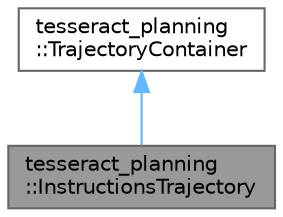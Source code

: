 digraph "tesseract_planning::InstructionsTrajectory"
{
 // LATEX_PDF_SIZE
  bgcolor="transparent";
  edge [fontname=Helvetica,fontsize=10,labelfontname=Helvetica,labelfontsize=10];
  node [fontname=Helvetica,fontsize=10,shape=box,height=0.2,width=0.4];
  Node1 [label="tesseract_planning\l::InstructionsTrajectory",height=0.2,width=0.4,color="gray40", fillcolor="grey60", style="filled", fontcolor="black",tooltip=" "];
  Node2 -> Node1 [dir="back",color="steelblue1",style="solid"];
  Node2 [label="tesseract_planning\l::TrajectoryContainer",height=0.2,width=0.4,color="gray40", fillcolor="white", style="filled",URL="$d5/d52/classtesseract__planning_1_1TrajectoryContainer.html",tooltip="A generic container that the time parameterization classes use."];
}
